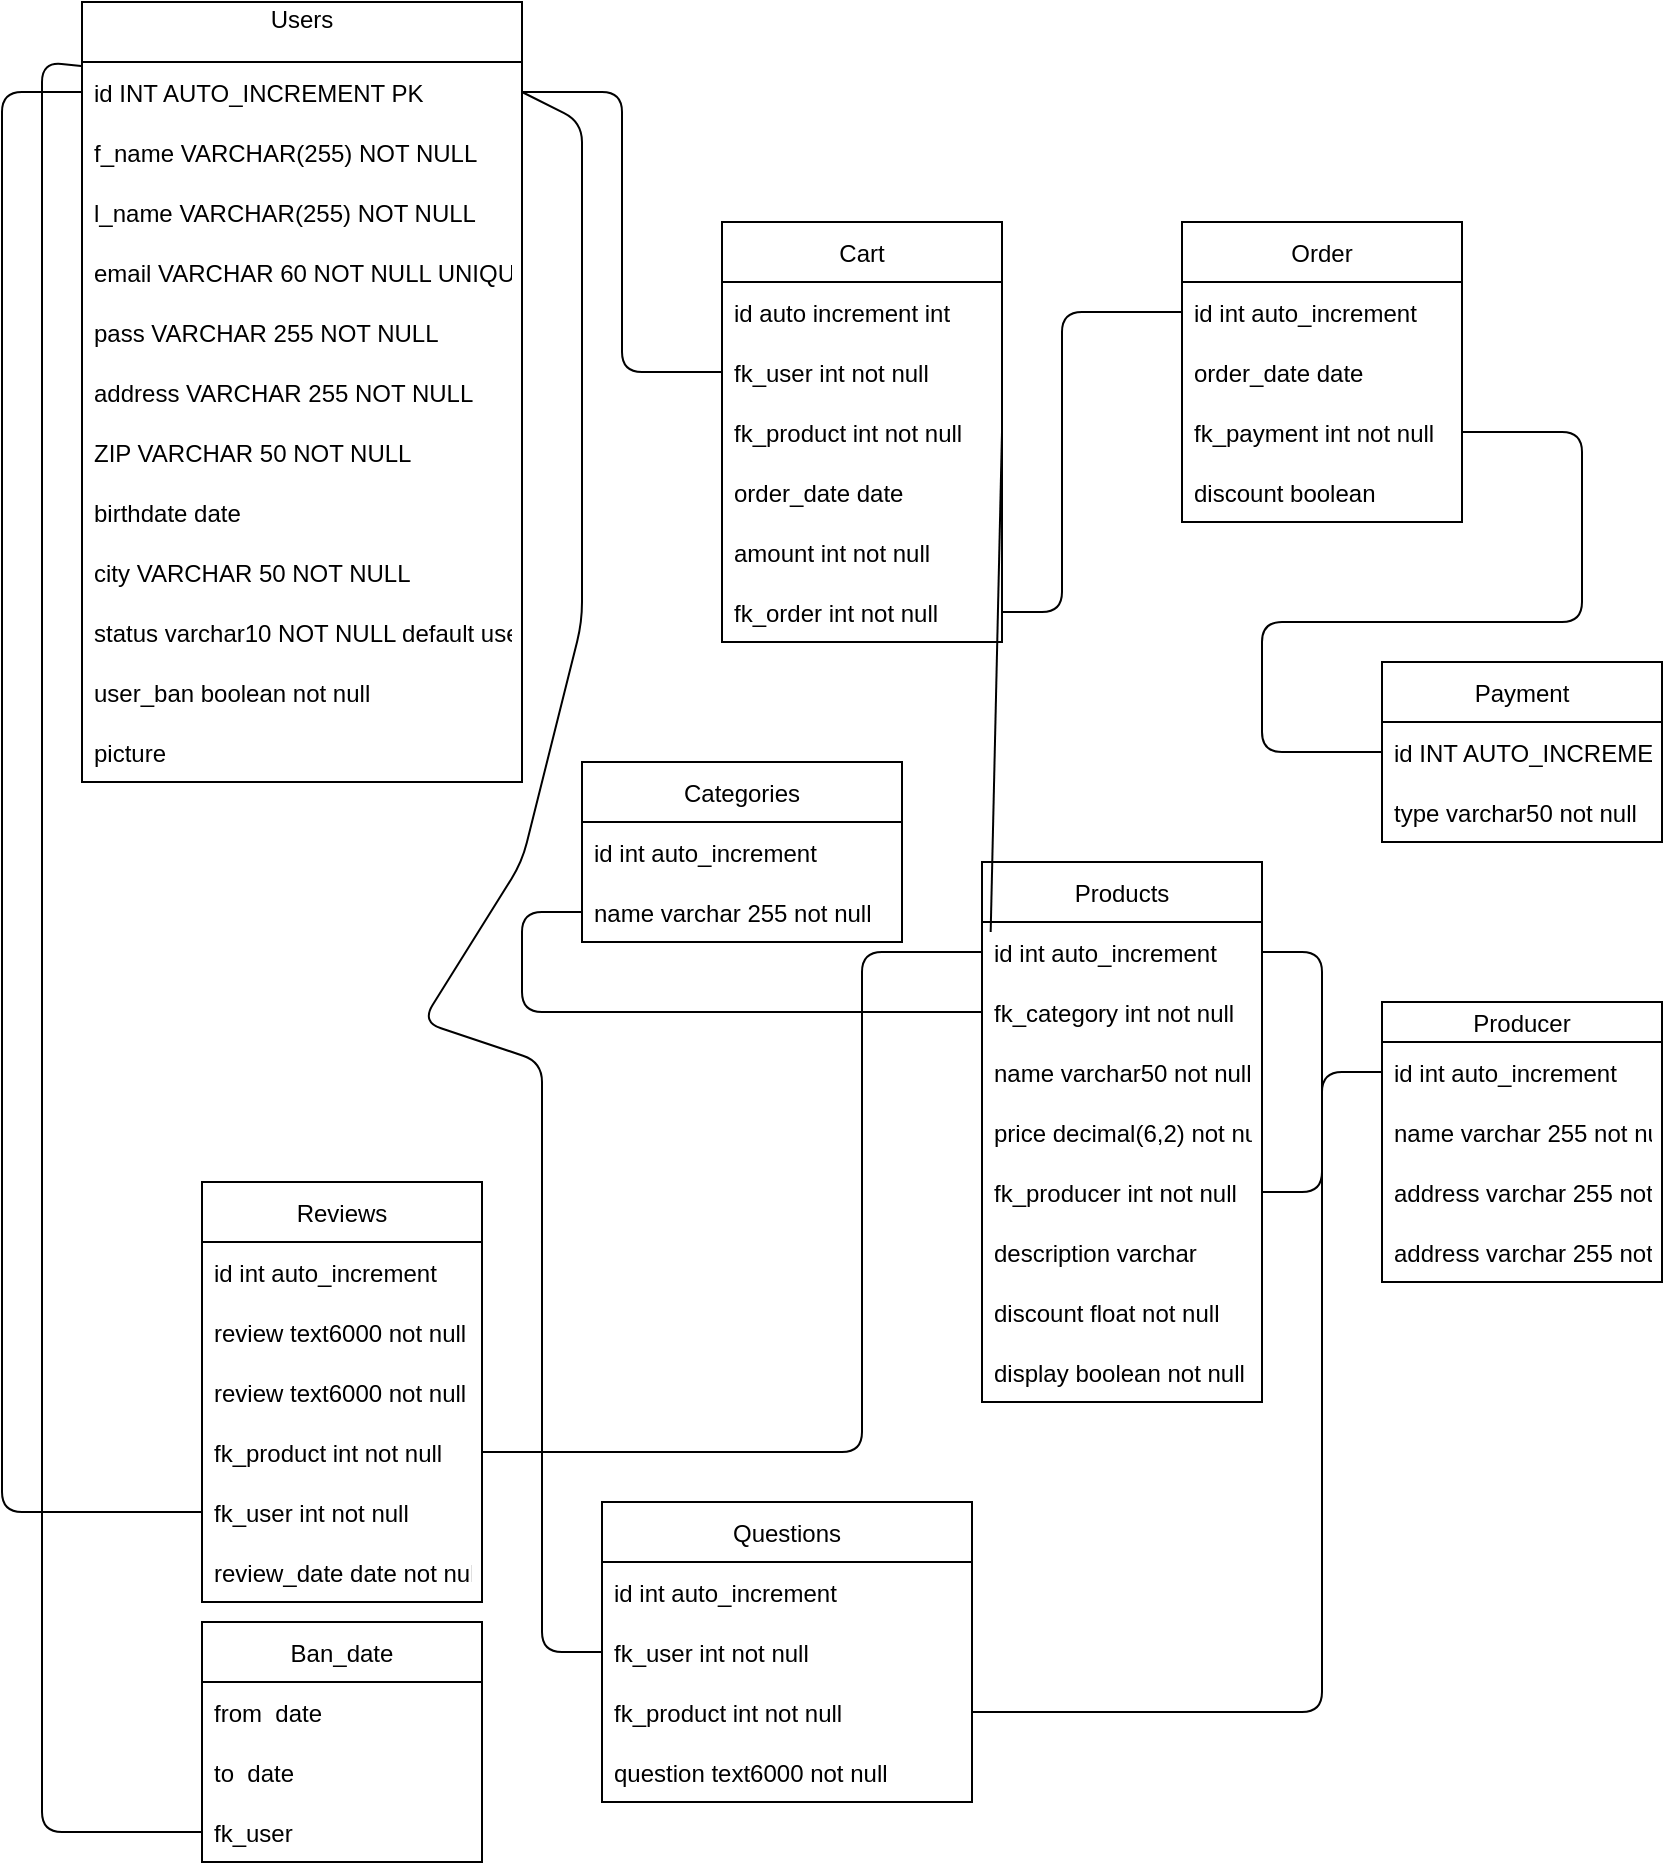 <mxfile>
    <diagram id="Zdvc9mSGOZ-SpqdQ-7sw" name="Page-1">
        <mxGraphModel dx="327" dy="635" grid="1" gridSize="10" guides="1" tooltips="1" connect="1" arrows="1" fold="1" page="1" pageScale="1" pageWidth="850" pageHeight="1100" math="0" shadow="0">
            <root>
                <mxCell id="0"/>
                <mxCell id="1" parent="0"/>
                <mxCell id="2" value="Users&#10;" style="swimlane;fontStyle=0;childLayout=stackLayout;horizontal=1;startSize=30;horizontalStack=0;resizeParent=1;resizeParentMax=0;resizeLast=0;collapsible=1;marginBottom=0;" parent="1" vertex="1">
                    <mxGeometry x="50" y="10" width="220" height="390" as="geometry"/>
                </mxCell>
                <mxCell id="3" value="id INT AUTO_INCREMENT PK" style="text;strokeColor=none;fillColor=none;align=left;verticalAlign=middle;spacingLeft=4;spacingRight=4;overflow=hidden;points=[[0,0.5],[1,0.5]];portConstraint=eastwest;rotatable=0;" parent="2" vertex="1">
                    <mxGeometry y="30" width="220" height="30" as="geometry"/>
                </mxCell>
                <mxCell id="4" value="f_name VARCHAR(255) NOT NULL" style="text;strokeColor=none;fillColor=none;align=left;verticalAlign=middle;spacingLeft=4;spacingRight=4;overflow=hidden;points=[[0,0.5],[1,0.5]];portConstraint=eastwest;rotatable=0;" parent="2" vertex="1">
                    <mxGeometry y="60" width="220" height="30" as="geometry"/>
                </mxCell>
                <mxCell id="23" value="l_name VARCHAR(255) NOT NULL" style="text;strokeColor=none;fillColor=none;align=left;verticalAlign=middle;spacingLeft=4;spacingRight=4;overflow=hidden;points=[[0,0.5],[1,0.5]];portConstraint=eastwest;rotatable=0;" parent="2" vertex="1">
                    <mxGeometry y="90" width="220" height="30" as="geometry"/>
                </mxCell>
                <mxCell id="5" value="email VARCHAR 60 NOT NULL UNIQUE" style="text;strokeColor=none;fillColor=none;align=left;verticalAlign=middle;spacingLeft=4;spacingRight=4;overflow=hidden;points=[[0,0.5],[1,0.5]];portConstraint=eastwest;rotatable=0;" parent="2" vertex="1">
                    <mxGeometry y="120" width="220" height="30" as="geometry"/>
                </mxCell>
                <mxCell id="24" value="pass VARCHAR 255 NOT NULL" style="text;strokeColor=none;fillColor=none;align=left;verticalAlign=middle;spacingLeft=4;spacingRight=4;overflow=hidden;points=[[0,0.5],[1,0.5]];portConstraint=eastwest;rotatable=0;" parent="2" vertex="1">
                    <mxGeometry y="150" width="220" height="30" as="geometry"/>
                </mxCell>
                <mxCell id="25" value="address VARCHAR 255 NOT NULL" style="text;strokeColor=none;fillColor=none;align=left;verticalAlign=middle;spacingLeft=4;spacingRight=4;overflow=hidden;points=[[0,0.5],[1,0.5]];portConstraint=eastwest;rotatable=0;" parent="2" vertex="1">
                    <mxGeometry y="180" width="220" height="30" as="geometry"/>
                </mxCell>
                <mxCell id="26" value="ZIP VARCHAR 50 NOT NULL" style="text;strokeColor=none;fillColor=none;align=left;verticalAlign=middle;spacingLeft=4;spacingRight=4;overflow=hidden;points=[[0,0.5],[1,0.5]];portConstraint=eastwest;rotatable=0;" parent="2" vertex="1">
                    <mxGeometry y="210" width="220" height="30" as="geometry"/>
                </mxCell>
                <mxCell id="27" value="birthdate date " style="text;strokeColor=none;fillColor=none;align=left;verticalAlign=middle;spacingLeft=4;spacingRight=4;overflow=hidden;points=[[0,0.5],[1,0.5]];portConstraint=eastwest;rotatable=0;" parent="2" vertex="1">
                    <mxGeometry y="240" width="220" height="30" as="geometry"/>
                </mxCell>
                <mxCell id="28" value="city VARCHAR 50 NOT NULL" style="text;strokeColor=none;fillColor=none;align=left;verticalAlign=middle;spacingLeft=4;spacingRight=4;overflow=hidden;points=[[0,0.5],[1,0.5]];portConstraint=eastwest;rotatable=0;" parent="2" vertex="1">
                    <mxGeometry y="270" width="220" height="30" as="geometry"/>
                </mxCell>
                <mxCell id="29" value="status varchar10 NOT NULL default user" style="text;strokeColor=none;fillColor=none;align=left;verticalAlign=middle;spacingLeft=4;spacingRight=4;overflow=hidden;points=[[0,0.5],[1,0.5]];portConstraint=eastwest;rotatable=0;" parent="2" vertex="1">
                    <mxGeometry y="300" width="220" height="30" as="geometry"/>
                </mxCell>
                <mxCell id="35" value="user_ban boolean not null " style="text;strokeColor=none;fillColor=none;align=left;verticalAlign=middle;spacingLeft=4;spacingRight=4;overflow=hidden;points=[[0,0.5],[1,0.5]];portConstraint=eastwest;rotatable=0;" parent="2" vertex="1">
                    <mxGeometry y="330" width="220" height="30" as="geometry"/>
                </mxCell>
                <mxCell id="44" value="picture " style="text;strokeColor=none;fillColor=none;align=left;verticalAlign=middle;spacingLeft=4;spacingRight=4;overflow=hidden;points=[[0,0.5],[1,0.5]];portConstraint=eastwest;rotatable=0;" parent="2" vertex="1">
                    <mxGeometry y="360" width="220" height="30" as="geometry"/>
                </mxCell>
                <mxCell id="7" value="Products" style="swimlane;fontStyle=0;childLayout=stackLayout;horizontal=1;startSize=30;horizontalStack=0;resizeParent=1;resizeParentMax=0;resizeLast=0;collapsible=1;marginBottom=0;" parent="1" vertex="1">
                    <mxGeometry x="500" y="440" width="140" height="270" as="geometry"/>
                </mxCell>
                <mxCell id="8" value="id int auto_increment" style="text;strokeColor=none;fillColor=none;align=left;verticalAlign=middle;spacingLeft=4;spacingRight=4;overflow=hidden;points=[[0,0.5],[1,0.5]];portConstraint=eastwest;rotatable=0;" parent="7" vertex="1">
                    <mxGeometry y="30" width="140" height="30" as="geometry"/>
                </mxCell>
                <mxCell id="9" value="fk_category int not null" style="text;strokeColor=none;fillColor=none;align=left;verticalAlign=middle;spacingLeft=4;spacingRight=4;overflow=hidden;points=[[0,0.5],[1,0.5]];portConstraint=eastwest;rotatable=0;" parent="7" vertex="1">
                    <mxGeometry y="60" width="140" height="30" as="geometry"/>
                </mxCell>
                <mxCell id="36" value="name varchar50 not null" style="text;strokeColor=none;fillColor=none;align=left;verticalAlign=middle;spacingLeft=4;spacingRight=4;overflow=hidden;points=[[0,0.5],[1,0.5]];portConstraint=eastwest;rotatable=0;" parent="7" vertex="1">
                    <mxGeometry y="90" width="140" height="30" as="geometry"/>
                </mxCell>
                <mxCell id="10" value="price decimal(6,2) not null" style="text;strokeColor=none;fillColor=none;align=left;verticalAlign=middle;spacingLeft=4;spacingRight=4;overflow=hidden;points=[[0,0.5],[1,0.5]];portConstraint=eastwest;rotatable=0;" parent="7" vertex="1">
                    <mxGeometry y="120" width="140" height="30" as="geometry"/>
                </mxCell>
                <mxCell id="37" value="fk_producer int not null" style="text;strokeColor=none;fillColor=none;align=left;verticalAlign=middle;spacingLeft=4;spacingRight=4;overflow=hidden;points=[[0,0.5],[1,0.5]];portConstraint=eastwest;rotatable=0;" parent="7" vertex="1">
                    <mxGeometry y="150" width="140" height="30" as="geometry"/>
                </mxCell>
                <mxCell id="38" value="description varchar" style="text;strokeColor=none;fillColor=none;align=left;verticalAlign=middle;spacingLeft=4;spacingRight=4;overflow=hidden;points=[[0,0.5],[1,0.5]];portConstraint=eastwest;rotatable=0;" parent="7" vertex="1">
                    <mxGeometry y="180" width="140" height="30" as="geometry"/>
                </mxCell>
                <mxCell id="66" value="discount float not null" style="text;strokeColor=none;fillColor=none;align=left;verticalAlign=middle;spacingLeft=4;spacingRight=4;overflow=hidden;points=[[0,0.5],[1,0.5]];portConstraint=eastwest;rotatable=0;" parent="7" vertex="1">
                    <mxGeometry y="210" width="140" height="30" as="geometry"/>
                </mxCell>
                <mxCell id="64" value="display boolean not null" style="text;strokeColor=none;fillColor=none;align=left;verticalAlign=middle;spacingLeft=4;spacingRight=4;overflow=hidden;points=[[0,0.5],[1,0.5]];portConstraint=eastwest;rotatable=0;" parent="7" vertex="1">
                    <mxGeometry y="240" width="140" height="30" as="geometry"/>
                </mxCell>
                <mxCell id="11" value="Payment" style="swimlane;fontStyle=0;childLayout=stackLayout;horizontal=1;startSize=30;horizontalStack=0;resizeParent=1;resizeParentMax=0;resizeLast=0;collapsible=1;marginBottom=0;" parent="1" vertex="1">
                    <mxGeometry x="700" y="340" width="140" height="90" as="geometry"/>
                </mxCell>
                <mxCell id="12" value="id INT AUTO_INCREMENT" style="text;strokeColor=none;fillColor=none;align=left;verticalAlign=middle;spacingLeft=4;spacingRight=4;overflow=hidden;points=[[0,0.5],[1,0.5]];portConstraint=eastwest;rotatable=0;" parent="11" vertex="1">
                    <mxGeometry y="30" width="140" height="30" as="geometry"/>
                </mxCell>
                <mxCell id="13" value="type varchar50 not null" style="text;strokeColor=none;fillColor=none;align=left;verticalAlign=middle;spacingLeft=4;spacingRight=4;overflow=hidden;points=[[0,0.5],[1,0.5]];portConstraint=eastwest;rotatable=0;" parent="11" vertex="1">
                    <mxGeometry y="60" width="140" height="30" as="geometry"/>
                </mxCell>
                <mxCell id="15" value="Cart" style="swimlane;fontStyle=0;childLayout=stackLayout;horizontal=1;startSize=30;horizontalStack=0;resizeParent=1;resizeParentMax=0;resizeLast=0;collapsible=1;marginBottom=0;" parent="1" vertex="1">
                    <mxGeometry x="370" y="120" width="140" height="210" as="geometry"/>
                </mxCell>
                <mxCell id="16" value="id auto increment int" style="text;strokeColor=none;fillColor=none;align=left;verticalAlign=middle;spacingLeft=4;spacingRight=4;overflow=hidden;points=[[0,0.5],[1,0.5]];portConstraint=eastwest;rotatable=0;" parent="15" vertex="1">
                    <mxGeometry y="30" width="140" height="30" as="geometry"/>
                </mxCell>
                <mxCell id="17" value="fk_user int not null" style="text;strokeColor=none;fillColor=none;align=left;verticalAlign=middle;spacingLeft=4;spacingRight=4;overflow=hidden;points=[[0,0.5],[1,0.5]];portConstraint=eastwest;rotatable=0;" parent="15" vertex="1">
                    <mxGeometry y="60" width="140" height="30" as="geometry"/>
                </mxCell>
                <mxCell id="18" value="fk_product int not null" style="text;strokeColor=none;fillColor=none;align=left;verticalAlign=middle;spacingLeft=4;spacingRight=4;overflow=hidden;points=[[0,0.5],[1,0.5]];portConstraint=eastwest;rotatable=0;" parent="15" vertex="1">
                    <mxGeometry y="90" width="140" height="30" as="geometry"/>
                </mxCell>
                <mxCell id="51" value="order_date date" style="text;strokeColor=none;fillColor=none;align=left;verticalAlign=middle;spacingLeft=4;spacingRight=4;overflow=hidden;points=[[0,0.5],[1,0.5]];portConstraint=eastwest;rotatable=0;" parent="15" vertex="1">
                    <mxGeometry y="120" width="140" height="30" as="geometry"/>
                </mxCell>
                <mxCell id="54" value="amount int not null" style="text;strokeColor=none;fillColor=none;align=left;verticalAlign=middle;spacingLeft=4;spacingRight=4;overflow=hidden;points=[[0,0.5],[1,0.5]];portConstraint=eastwest;rotatable=0;" parent="15" vertex="1">
                    <mxGeometry y="150" width="140" height="30" as="geometry"/>
                </mxCell>
                <mxCell id="56" value="fk_order int not null" style="text;strokeColor=none;fillColor=none;align=left;verticalAlign=middle;spacingLeft=4;spacingRight=4;overflow=hidden;points=[[0,0.5],[1,0.5]];portConstraint=eastwest;rotatable=0;" parent="15" vertex="1">
                    <mxGeometry y="180" width="140" height="30" as="geometry"/>
                </mxCell>
                <mxCell id="19" value="Order" style="swimlane;fontStyle=0;childLayout=stackLayout;horizontal=1;startSize=30;horizontalStack=0;resizeParent=1;resizeParentMax=0;resizeLast=0;collapsible=1;marginBottom=0;" parent="1" vertex="1">
                    <mxGeometry x="600" y="120" width="140" height="150" as="geometry"/>
                </mxCell>
                <mxCell id="20" value="id int auto_increment" style="text;strokeColor=none;fillColor=none;align=left;verticalAlign=middle;spacingLeft=4;spacingRight=4;overflow=hidden;points=[[0,0.5],[1,0.5]];portConstraint=eastwest;rotatable=0;" parent="19" vertex="1">
                    <mxGeometry y="30" width="140" height="30" as="geometry"/>
                </mxCell>
                <mxCell id="21" value="order_date date" style="text;strokeColor=none;fillColor=none;align=left;verticalAlign=middle;spacingLeft=4;spacingRight=4;overflow=hidden;points=[[0,0.5],[1,0.5]];portConstraint=eastwest;rotatable=0;" parent="19" vertex="1">
                    <mxGeometry y="60" width="140" height="30" as="geometry"/>
                </mxCell>
                <mxCell id="62" value="fk_payment int not null" style="text;strokeColor=none;fillColor=none;align=left;verticalAlign=middle;spacingLeft=4;spacingRight=4;overflow=hidden;points=[[0,0.5],[1,0.5]];portConstraint=eastwest;rotatable=0;" parent="19" vertex="1">
                    <mxGeometry y="90" width="140" height="30" as="geometry"/>
                </mxCell>
                <mxCell id="22" value="discount boolean" style="text;strokeColor=none;fillColor=none;align=left;verticalAlign=middle;spacingLeft=4;spacingRight=4;overflow=hidden;points=[[0,0.5],[1,0.5]];portConstraint=eastwest;rotatable=0;" parent="19" vertex="1">
                    <mxGeometry y="120" width="140" height="30" as="geometry"/>
                </mxCell>
                <mxCell id="39" value="Reviews" style="swimlane;fontStyle=0;childLayout=stackLayout;horizontal=1;startSize=30;horizontalStack=0;resizeParent=1;resizeParentMax=0;resizeLast=0;collapsible=1;marginBottom=0;" parent="1" vertex="1">
                    <mxGeometry x="110" y="600" width="140" height="210" as="geometry"/>
                </mxCell>
                <mxCell id="40" value="id int auto_increment" style="text;strokeColor=none;fillColor=none;align=left;verticalAlign=middle;spacingLeft=4;spacingRight=4;overflow=hidden;points=[[0,0.5],[1,0.5]];portConstraint=eastwest;rotatable=0;" parent="39" vertex="1">
                    <mxGeometry y="30" width="140" height="30" as="geometry"/>
                </mxCell>
                <mxCell id="99" value="review text6000 not null" style="text;strokeColor=none;fillColor=none;align=left;verticalAlign=middle;spacingLeft=4;spacingRight=4;overflow=hidden;points=[[0,0.5],[1,0.5]];portConstraint=eastwest;rotatable=0;" parent="39" vertex="1">
                    <mxGeometry y="60" width="140" height="30" as="geometry"/>
                </mxCell>
                <mxCell id="41" value="review text6000 not null" style="text;strokeColor=none;fillColor=none;align=left;verticalAlign=middle;spacingLeft=4;spacingRight=4;overflow=hidden;points=[[0,0.5],[1,0.5]];portConstraint=eastwest;rotatable=0;" parent="39" vertex="1">
                    <mxGeometry y="90" width="140" height="30" as="geometry"/>
                </mxCell>
                <mxCell id="42" value="fk_product int not null" style="text;strokeColor=none;fillColor=none;align=left;verticalAlign=middle;spacingLeft=4;spacingRight=4;overflow=hidden;points=[[0,0.5],[1,0.5]];portConstraint=eastwest;rotatable=0;" parent="39" vertex="1">
                    <mxGeometry y="120" width="140" height="30" as="geometry"/>
                </mxCell>
                <mxCell id="43" value="fk_user int not null" style="text;strokeColor=none;fillColor=none;align=left;verticalAlign=middle;spacingLeft=4;spacingRight=4;overflow=hidden;points=[[0,0.5],[1,0.5]];portConstraint=eastwest;rotatable=0;" parent="39" vertex="1">
                    <mxGeometry y="150" width="140" height="30" as="geometry"/>
                </mxCell>
                <mxCell id="73" value="review_date date not null" style="text;strokeColor=none;fillColor=none;align=left;verticalAlign=middle;spacingLeft=4;spacingRight=4;overflow=hidden;points=[[0,0.5],[1,0.5]];portConstraint=eastwest;rotatable=0;" parent="39" vertex="1">
                    <mxGeometry y="180" width="140" height="30" as="geometry"/>
                </mxCell>
                <mxCell id="46" value="" style="endArrow=none;html=1;entryX=0;entryY=0.5;entryDx=0;entryDy=0;exitX=0;exitY=0.5;exitDx=0;exitDy=0;" parent="1" source="43" target="3" edge="1">
                    <mxGeometry width="50" height="50" relative="1" as="geometry">
                        <mxPoint x="390" y="640" as="sourcePoint"/>
                        <mxPoint x="440" y="590" as="targetPoint"/>
                        <Array as="points">
                            <mxPoint x="10" y="765"/>
                            <mxPoint x="10" y="735"/>
                            <mxPoint x="10" y="315"/>
                            <mxPoint x="10" y="55"/>
                        </Array>
                    </mxGeometry>
                </mxCell>
                <mxCell id="57" value="Producer" style="swimlane;fontStyle=0;childLayout=stackLayout;horizontal=1;startSize=20;horizontalStack=0;resizeParent=1;resizeParentMax=0;resizeLast=0;collapsible=1;marginBottom=0;" parent="1" vertex="1">
                    <mxGeometry x="700" y="510" width="140" height="140" as="geometry"/>
                </mxCell>
                <mxCell id="58" value="id int auto_increment " style="text;strokeColor=none;fillColor=none;align=left;verticalAlign=middle;spacingLeft=4;spacingRight=4;overflow=hidden;points=[[0,0.5],[1,0.5]];portConstraint=eastwest;rotatable=0;" parent="57" vertex="1">
                    <mxGeometry y="20" width="140" height="30" as="geometry"/>
                </mxCell>
                <mxCell id="59" value="name varchar 255 not null" style="text;strokeColor=none;fillColor=none;align=left;verticalAlign=middle;spacingLeft=4;spacingRight=4;overflow=hidden;points=[[0,0.5],[1,0.5]];portConstraint=eastwest;rotatable=0;" parent="57" vertex="1">
                    <mxGeometry y="50" width="140" height="30" as="geometry"/>
                </mxCell>
                <mxCell id="61" value="address varchar 255 not null" style="text;strokeColor=none;fillColor=none;align=left;verticalAlign=middle;spacingLeft=4;spacingRight=4;overflow=hidden;points=[[0,0.5],[1,0.5]];portConstraint=eastwest;rotatable=0;" parent="57" vertex="1">
                    <mxGeometry y="80" width="140" height="30" as="geometry"/>
                </mxCell>
                <mxCell id="60" value="address varchar 255 not null" style="text;strokeColor=none;fillColor=none;align=left;verticalAlign=middle;spacingLeft=4;spacingRight=4;overflow=hidden;points=[[0,0.5],[1,0.5]];portConstraint=eastwest;rotatable=0;" parent="57" vertex="1">
                    <mxGeometry y="110" width="140" height="30" as="geometry"/>
                </mxCell>
                <mxCell id="67" value="Categories" style="swimlane;fontStyle=0;childLayout=stackLayout;horizontal=1;startSize=30;horizontalStack=0;resizeParent=1;resizeParentMax=0;resizeLast=0;collapsible=1;marginBottom=0;" parent="1" vertex="1">
                    <mxGeometry x="300" y="390" width="160" height="90" as="geometry"/>
                </mxCell>
                <mxCell id="68" value="id int auto_increment" style="text;strokeColor=none;fillColor=none;align=left;verticalAlign=middle;spacingLeft=4;spacingRight=4;overflow=hidden;points=[[0,0.5],[1,0.5]];portConstraint=eastwest;rotatable=0;" parent="67" vertex="1">
                    <mxGeometry y="30" width="160" height="30" as="geometry"/>
                </mxCell>
                <mxCell id="69" value="name varchar 255 not null" style="text;strokeColor=none;fillColor=none;align=left;verticalAlign=middle;spacingLeft=4;spacingRight=4;overflow=hidden;points=[[0,0.5],[1,0.5]];portConstraint=eastwest;rotatable=0;" parent="67" vertex="1">
                    <mxGeometry y="60" width="160" height="30" as="geometry"/>
                </mxCell>
                <mxCell id="71" value="" style="endArrow=none;html=1;entryX=0;entryY=0.5;entryDx=0;entryDy=0;exitX=0;exitY=0.5;exitDx=0;exitDy=0;" parent="1" source="9" target="69" edge="1">
                    <mxGeometry width="50" height="50" relative="1" as="geometry">
                        <mxPoint x="420" y="590" as="sourcePoint"/>
                        <mxPoint x="470" y="540" as="targetPoint"/>
                        <Array as="points">
                            <mxPoint x="270" y="515"/>
                            <mxPoint x="270" y="465"/>
                        </Array>
                    </mxGeometry>
                </mxCell>
                <mxCell id="78" value="" style="endArrow=none;html=1;entryX=1;entryY=0.5;entryDx=0;entryDy=0;exitX=0;exitY=0.5;exitDx=0;exitDy=0;" parent="1" source="17" target="3" edge="1">
                    <mxGeometry width="50" height="50" relative="1" as="geometry">
                        <mxPoint x="400" y="460" as="sourcePoint"/>
                        <mxPoint x="450" y="410" as="targetPoint"/>
                        <Array as="points">
                            <mxPoint x="320" y="195"/>
                            <mxPoint x="320" y="55"/>
                        </Array>
                    </mxGeometry>
                </mxCell>
                <mxCell id="79" value="" style="endArrow=none;html=1;entryX=1;entryY=0.5;entryDx=0;entryDy=0;exitX=0.031;exitY=0.167;exitDx=0;exitDy=0;exitPerimeter=0;" parent="1" source="8" target="18" edge="1">
                    <mxGeometry width="50" height="50" relative="1" as="geometry">
                        <mxPoint x="400" y="460" as="sourcePoint"/>
                        <mxPoint x="450" y="410" as="targetPoint"/>
                    </mxGeometry>
                </mxCell>
                <mxCell id="80" value="" style="endArrow=none;html=1;entryX=1;entryY=0.5;entryDx=0;entryDy=0;exitX=0;exitY=0.5;exitDx=0;exitDy=0;" parent="1" source="20" target="56" edge="1">
                    <mxGeometry width="50" height="50" relative="1" as="geometry">
                        <mxPoint x="400" y="460" as="sourcePoint"/>
                        <mxPoint x="450" y="410" as="targetPoint"/>
                        <Array as="points">
                            <mxPoint x="540" y="165"/>
                            <mxPoint x="540" y="315"/>
                        </Array>
                    </mxGeometry>
                </mxCell>
                <mxCell id="81" value="" style="endArrow=none;html=1;entryX=1;entryY=0.5;entryDx=0;entryDy=0;exitX=0;exitY=0.5;exitDx=0;exitDy=0;" parent="1" source="12" target="62" edge="1">
                    <mxGeometry width="50" height="50" relative="1" as="geometry">
                        <mxPoint x="460" y="450" as="sourcePoint"/>
                        <mxPoint x="510" y="400" as="targetPoint"/>
                        <Array as="points">
                            <mxPoint x="640" y="385"/>
                            <mxPoint x="640" y="320"/>
                            <mxPoint x="800" y="320"/>
                            <mxPoint x="800" y="225"/>
                        </Array>
                    </mxGeometry>
                </mxCell>
                <mxCell id="82" value="" style="endArrow=none;html=1;entryX=0;entryY=0.5;entryDx=0;entryDy=0;exitX=1;exitY=0.5;exitDx=0;exitDy=0;" parent="1" source="37" target="58" edge="1">
                    <mxGeometry width="50" height="50" relative="1" as="geometry">
                        <mxPoint x="460" y="490" as="sourcePoint"/>
                        <mxPoint x="510" y="440" as="targetPoint"/>
                        <Array as="points">
                            <mxPoint x="670" y="605"/>
                            <mxPoint x="670" y="545"/>
                        </Array>
                    </mxGeometry>
                </mxCell>
                <mxCell id="83" value="" style="endArrow=none;html=1;entryX=0;entryY=0.5;entryDx=0;entryDy=0;exitX=1;exitY=0.5;exitDx=0;exitDy=0;" parent="1" source="42" target="8" edge="1">
                    <mxGeometry width="50" height="50" relative="1" as="geometry">
                        <mxPoint x="440" y="510" as="sourcePoint"/>
                        <mxPoint x="490" y="460" as="targetPoint"/>
                        <Array as="points">
                            <mxPoint x="440" y="735"/>
                            <mxPoint x="440" y="485"/>
                        </Array>
                    </mxGeometry>
                </mxCell>
                <mxCell id="84" value="Questions" style="swimlane;fontStyle=0;childLayout=stackLayout;horizontal=1;startSize=30;horizontalStack=0;resizeParent=1;resizeParentMax=0;resizeLast=0;collapsible=1;marginBottom=0;" parent="1" vertex="1">
                    <mxGeometry x="310" y="760" width="185" height="150" as="geometry"/>
                </mxCell>
                <mxCell id="85" value="id int auto_increment" style="text;strokeColor=none;fillColor=none;align=left;verticalAlign=middle;spacingLeft=4;spacingRight=4;overflow=hidden;points=[[0,0.5],[1,0.5]];portConstraint=eastwest;rotatable=0;" parent="84" vertex="1">
                    <mxGeometry y="30" width="185" height="30" as="geometry"/>
                </mxCell>
                <mxCell id="86" value="fk_user int not null" style="text;strokeColor=none;fillColor=none;align=left;verticalAlign=middle;spacingLeft=4;spacingRight=4;overflow=hidden;points=[[0,0.5],[1,0.5]];portConstraint=eastwest;rotatable=0;" parent="84" vertex="1">
                    <mxGeometry y="60" width="185" height="30" as="geometry"/>
                </mxCell>
                <mxCell id="88" value="fk_product int not null" style="text;strokeColor=none;fillColor=none;align=left;verticalAlign=middle;spacingLeft=4;spacingRight=4;overflow=hidden;points=[[0,0.5],[1,0.5]];portConstraint=eastwest;rotatable=0;" parent="84" vertex="1">
                    <mxGeometry y="90" width="185" height="30" as="geometry"/>
                </mxCell>
                <mxCell id="87" value="question text6000 not null" style="text;strokeColor=none;fillColor=none;align=left;verticalAlign=middle;spacingLeft=4;spacingRight=4;overflow=hidden;points=[[0,0.5],[1,0.5]];portConstraint=eastwest;rotatable=0;" parent="84" vertex="1">
                    <mxGeometry y="120" width="185" height="30" as="geometry"/>
                </mxCell>
                <mxCell id="90" value="Ban_date" style="swimlane;fontStyle=0;childLayout=stackLayout;horizontal=1;startSize=30;horizontalStack=0;resizeParent=1;resizeParentMax=0;resizeLast=0;collapsible=1;marginBottom=0;" parent="1" vertex="1">
                    <mxGeometry x="110" y="820" width="140" height="120" as="geometry"/>
                </mxCell>
                <mxCell id="91" value="from  date" style="text;strokeColor=none;fillColor=none;align=left;verticalAlign=middle;spacingLeft=4;spacingRight=4;overflow=hidden;points=[[0,0.5],[1,0.5]];portConstraint=eastwest;rotatable=0;" parent="90" vertex="1">
                    <mxGeometry y="30" width="140" height="30" as="geometry"/>
                </mxCell>
                <mxCell id="92" value="to  date" style="text;strokeColor=none;fillColor=none;align=left;verticalAlign=middle;spacingLeft=4;spacingRight=4;overflow=hidden;points=[[0,0.5],[1,0.5]];portConstraint=eastwest;rotatable=0;" parent="90" vertex="1">
                    <mxGeometry y="60" width="140" height="30" as="geometry"/>
                </mxCell>
                <mxCell id="96" value="fk_user" style="text;strokeColor=none;fillColor=none;align=left;verticalAlign=middle;spacingLeft=4;spacingRight=4;overflow=hidden;points=[[0,0.5],[1,0.5]];portConstraint=eastwest;rotatable=0;" parent="90" vertex="1">
                    <mxGeometry y="90" width="140" height="30" as="geometry"/>
                </mxCell>
                <mxCell id="98" value="" style="endArrow=none;html=1;entryX=0;entryY=0.5;entryDx=0;entryDy=0;exitX=-0.002;exitY=0.068;exitDx=0;exitDy=0;exitPerimeter=0;" parent="1" source="3" target="96" edge="1">
                    <mxGeometry width="50" height="50" relative="1" as="geometry">
                        <mxPoint x="30" y="50" as="sourcePoint"/>
                        <mxPoint x="80" y="840" as="targetPoint"/>
                        <Array as="points">
                            <mxPoint x="30" y="40"/>
                            <mxPoint x="30" y="690"/>
                            <mxPoint x="30" y="925"/>
                        </Array>
                    </mxGeometry>
                </mxCell>
                <mxCell id="101" value="" style="endArrow=none;html=1;entryX=0;entryY=0.5;entryDx=0;entryDy=0;exitX=1;exitY=0.5;exitDx=0;exitDy=0;" parent="1" source="3" target="86" edge="1">
                    <mxGeometry width="50" height="50" relative="1" as="geometry">
                        <mxPoint x="290" y="260" as="sourcePoint"/>
                        <mxPoint x="280" y="835" as="targetPoint"/>
                        <Array as="points">
                            <mxPoint x="300" y="70"/>
                            <mxPoint x="300" y="320"/>
                            <mxPoint x="270" y="440"/>
                            <mxPoint x="220" y="520"/>
                            <mxPoint x="280" y="540"/>
                            <mxPoint x="280" y="690"/>
                            <mxPoint x="280" y="835"/>
                        </Array>
                    </mxGeometry>
                </mxCell>
                <mxCell id="103" value="" style="endArrow=none;html=1;exitX=1;exitY=0.5;exitDx=0;exitDy=0;entryX=1;entryY=0.5;entryDx=0;entryDy=0;" parent="1" source="88" target="8" edge="1">
                    <mxGeometry width="50" height="50" relative="1" as="geometry">
                        <mxPoint x="580" y="880" as="sourcePoint"/>
                        <mxPoint x="640" y="865" as="targetPoint"/>
                        <Array as="points">
                            <mxPoint x="670" y="865"/>
                            <mxPoint x="670" y="515"/>
                            <mxPoint x="670" y="485"/>
                        </Array>
                    </mxGeometry>
                </mxCell>
            </root>
        </mxGraphModel>
    </diagram>
</mxfile>
